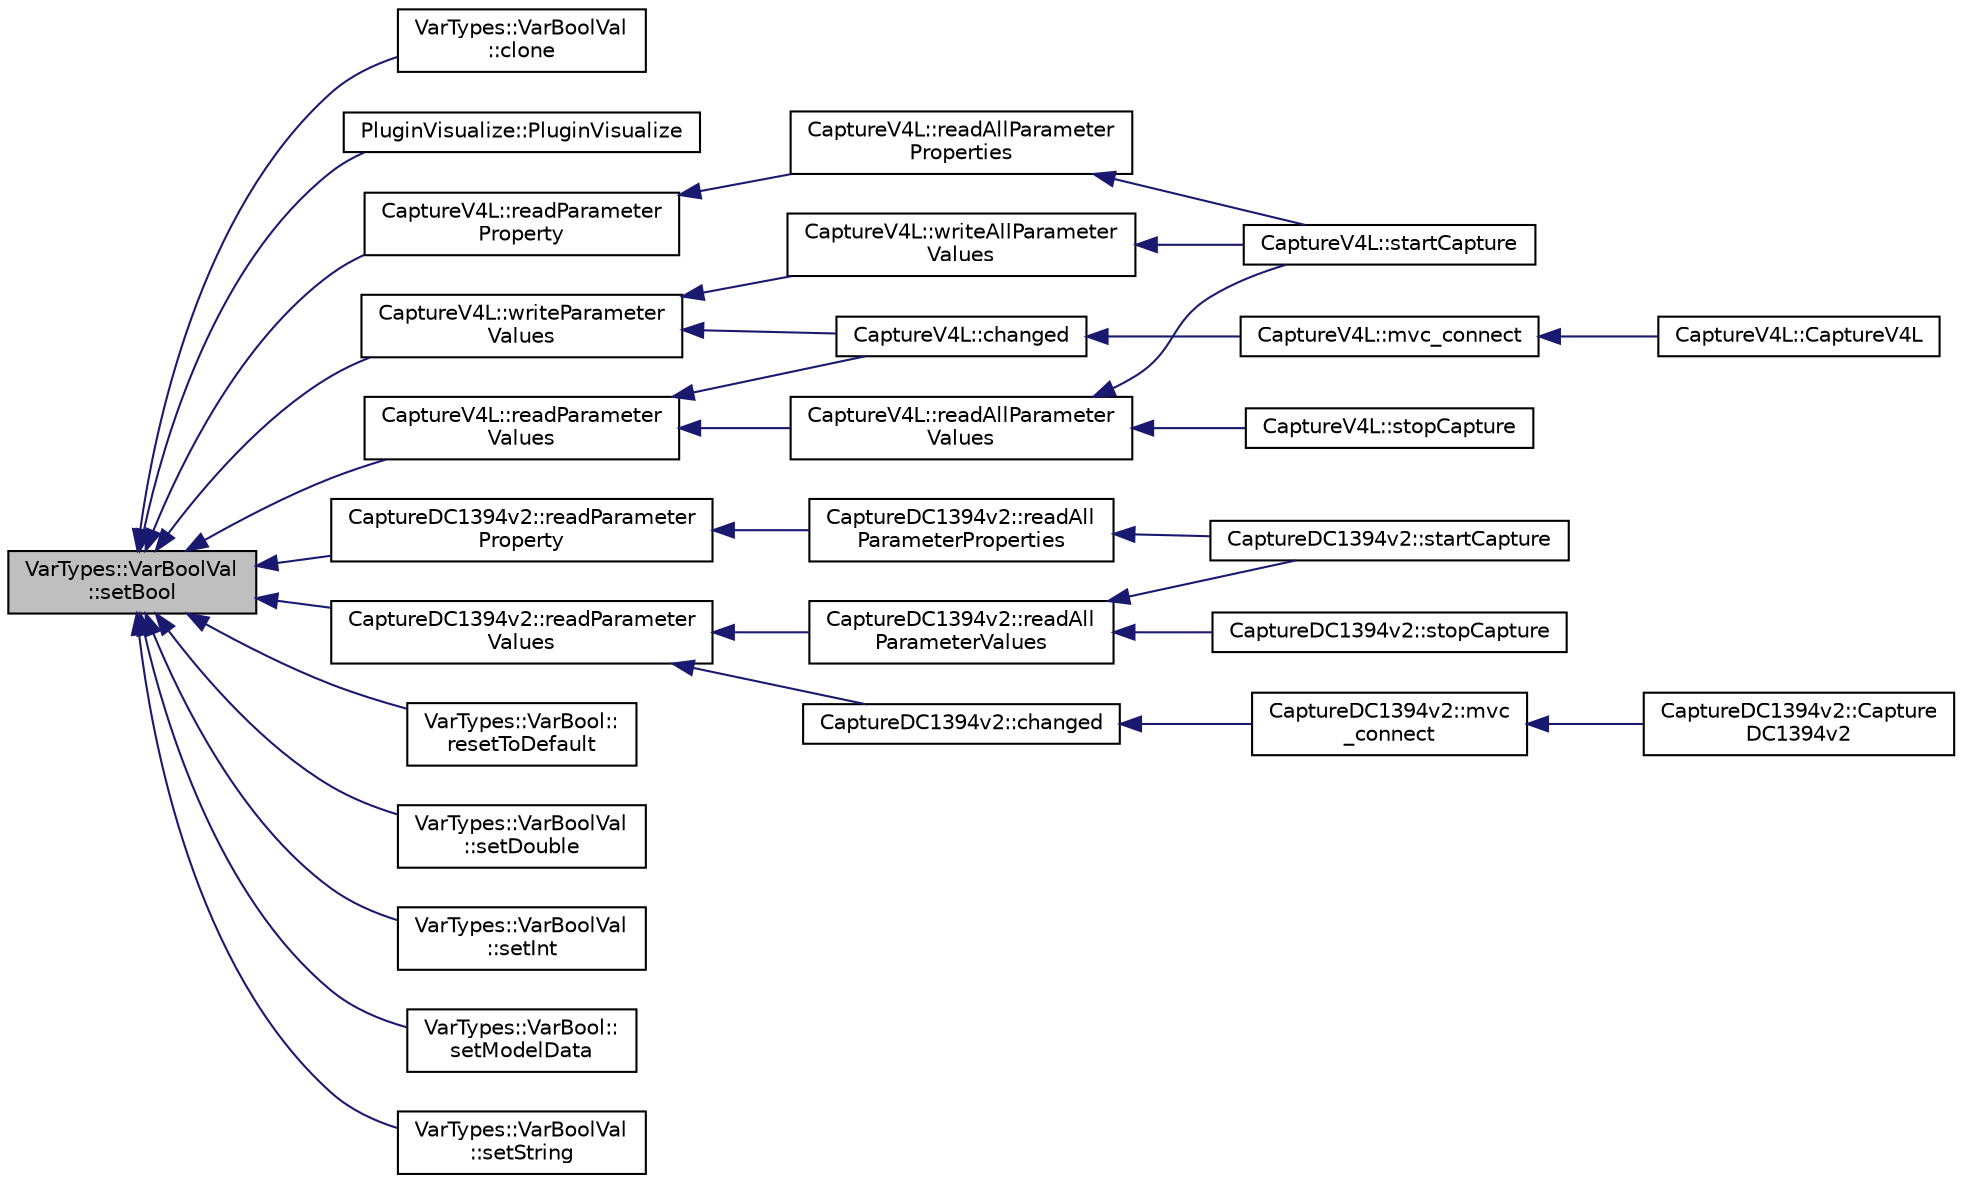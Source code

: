 digraph "VarTypes::VarBoolVal::setBool"
{
 // INTERACTIVE_SVG=YES
  edge [fontname="Helvetica",fontsize="10",labelfontname="Helvetica",labelfontsize="10"];
  node [fontname="Helvetica",fontsize="10",shape=record];
  rankdir="LR";
  Node1 [label="VarTypes::VarBoolVal\l::setBool",height=0.2,width=0.4,color="black", fillcolor="grey75", style="filled", fontcolor="black"];
  Node1 -> Node2 [dir="back",color="midnightblue",fontsize="10",style="solid",fontname="Helvetica"];
  Node2 [label="VarTypes::VarBoolVal\l::clone",height=0.2,width=0.4,color="black", fillcolor="white", style="filled",URL="$d8/d0a/class_var_types_1_1_var_bool_val.html#a90fdadf6a693c6574c8c8f8d6fdb8b28"];
  Node1 -> Node3 [dir="back",color="midnightblue",fontsize="10",style="solid",fontname="Helvetica"];
  Node3 [label="PluginVisualize::PluginVisualize",height=0.2,width=0.4,color="black", fillcolor="white", style="filled",URL="$db/d09/class_plugin_visualize.html#ae1cd93f3af695d5a111b860c301abfe2"];
  Node1 -> Node4 [dir="back",color="midnightblue",fontsize="10",style="solid",fontname="Helvetica"];
  Node4 [label="CaptureV4L::readParameter\lProperty",height=0.2,width=0.4,color="black", fillcolor="white", style="filled",URL="$d8/d36/class_capture_v4_l.html#a6e5bbb2219f75bb0e1efa54611a82a3d"];
  Node4 -> Node5 [dir="back",color="midnightblue",fontsize="10",style="solid",fontname="Helvetica"];
  Node5 [label="CaptureV4L::readAllParameter\lProperties",height=0.2,width=0.4,color="black", fillcolor="white", style="filled",URL="$d8/d36/class_capture_v4_l.html#a4cbafb341ff4c87805d098868be36982"];
  Node5 -> Node6 [dir="back",color="midnightblue",fontsize="10",style="solid",fontname="Helvetica"];
  Node6 [label="CaptureV4L::startCapture",height=0.2,width=0.4,color="black", fillcolor="white", style="filled",URL="$d8/d36/class_capture_v4_l.html#a8ef5f5e7d9613e4363b38985327f0419",tooltip="Initialize the interface and start capture. "];
  Node1 -> Node7 [dir="back",color="midnightblue",fontsize="10",style="solid",fontname="Helvetica"];
  Node7 [label="CaptureDC1394v2::readParameter\lProperty",height=0.2,width=0.4,color="black", fillcolor="white", style="filled",URL="$d9/db2/class_capture_d_c1394v2.html#afb7ded75362a0269c5d7f837671d84a3"];
  Node7 -> Node8 [dir="back",color="midnightblue",fontsize="10",style="solid",fontname="Helvetica"];
  Node8 [label="CaptureDC1394v2::readAll\lParameterProperties",height=0.2,width=0.4,color="black", fillcolor="white", style="filled",URL="$d9/db2/class_capture_d_c1394v2.html#a5e9f11c4c9ad3e9d218845ea79669227"];
  Node8 -> Node9 [dir="back",color="midnightblue",fontsize="10",style="solid",fontname="Helvetica"];
  Node9 [label="CaptureDC1394v2::startCapture",height=0.2,width=0.4,color="black", fillcolor="white", style="filled",URL="$d9/db2/class_capture_d_c1394v2.html#aa5de4131abf2ec1629ed290e1731c496",tooltip="Initialize the interface and start capture. "];
  Node1 -> Node10 [dir="back",color="midnightblue",fontsize="10",style="solid",fontname="Helvetica"];
  Node10 [label="CaptureV4L::readParameter\lValues",height=0.2,width=0.4,color="black", fillcolor="white", style="filled",URL="$d8/d36/class_capture_v4_l.html#a446168ca5f7a66eb96d7da1b095e9875"];
  Node10 -> Node11 [dir="back",color="midnightblue",fontsize="10",style="solid",fontname="Helvetica"];
  Node11 [label="CaptureV4L::changed",height=0.2,width=0.4,color="black", fillcolor="white", style="filled",URL="$d8/d36/class_capture_v4_l.html#a9033ff464396574cc37c5a6a75e81d1e"];
  Node11 -> Node12 [dir="back",color="midnightblue",fontsize="10",style="solid",fontname="Helvetica"];
  Node12 [label="CaptureV4L::mvc_connect",height=0.2,width=0.4,color="black", fillcolor="white", style="filled",URL="$d8/d36/class_capture_v4_l.html#a694a5545fce5a0c02e7e09db6eb5431d"];
  Node12 -> Node13 [dir="back",color="midnightblue",fontsize="10",style="solid",fontname="Helvetica"];
  Node13 [label="CaptureV4L::CaptureV4L",height=0.2,width=0.4,color="black", fillcolor="white", style="filled",URL="$d8/d36/class_capture_v4_l.html#a60e140b264be90f6029fc874c57cb6b1"];
  Node10 -> Node14 [dir="back",color="midnightblue",fontsize="10",style="solid",fontname="Helvetica"];
  Node14 [label="CaptureV4L::readAllParameter\lValues",height=0.2,width=0.4,color="black", fillcolor="white", style="filled",URL="$d8/d36/class_capture_v4_l.html#ac58d2fa318d01e96767a5275fb770ae1"];
  Node14 -> Node6 [dir="back",color="midnightblue",fontsize="10",style="solid",fontname="Helvetica"];
  Node14 -> Node15 [dir="back",color="midnightblue",fontsize="10",style="solid",fontname="Helvetica"];
  Node15 [label="CaptureV4L::stopCapture",height=0.2,width=0.4,color="black", fillcolor="white", style="filled",URL="$d8/d36/class_capture_v4_l.html#a313d666c787b2b307416d9221cfda1c4",tooltip="Stop Capture. "];
  Node1 -> Node16 [dir="back",color="midnightblue",fontsize="10",style="solid",fontname="Helvetica"];
  Node16 [label="CaptureDC1394v2::readParameter\lValues",height=0.2,width=0.4,color="black", fillcolor="white", style="filled",URL="$d9/db2/class_capture_d_c1394v2.html#ad393401efc2065c27cd094d1e44e38e6"];
  Node16 -> Node17 [dir="back",color="midnightblue",fontsize="10",style="solid",fontname="Helvetica"];
  Node17 [label="CaptureDC1394v2::changed",height=0.2,width=0.4,color="black", fillcolor="white", style="filled",URL="$d9/db2/class_capture_d_c1394v2.html#a6d69748c8c223923dd7b19e0fd126a36"];
  Node17 -> Node18 [dir="back",color="midnightblue",fontsize="10",style="solid",fontname="Helvetica"];
  Node18 [label="CaptureDC1394v2::mvc\l_connect",height=0.2,width=0.4,color="black", fillcolor="white", style="filled",URL="$d9/db2/class_capture_d_c1394v2.html#a4dd2211f320a3512c8f0e613f59534fa"];
  Node18 -> Node19 [dir="back",color="midnightblue",fontsize="10",style="solid",fontname="Helvetica"];
  Node19 [label="CaptureDC1394v2::Capture\lDC1394v2",height=0.2,width=0.4,color="black", fillcolor="white", style="filled",URL="$d9/db2/class_capture_d_c1394v2.html#afc4a4932dd688dcbf070324ed3df3f93"];
  Node16 -> Node20 [dir="back",color="midnightblue",fontsize="10",style="solid",fontname="Helvetica"];
  Node20 [label="CaptureDC1394v2::readAll\lParameterValues",height=0.2,width=0.4,color="black", fillcolor="white", style="filled",URL="$d9/db2/class_capture_d_c1394v2.html#ab7938b9ad29338d70c4770fa1155cd8d"];
  Node20 -> Node9 [dir="back",color="midnightblue",fontsize="10",style="solid",fontname="Helvetica"];
  Node20 -> Node21 [dir="back",color="midnightblue",fontsize="10",style="solid",fontname="Helvetica"];
  Node21 [label="CaptureDC1394v2::stopCapture",height=0.2,width=0.4,color="black", fillcolor="white", style="filled",URL="$d9/db2/class_capture_d_c1394v2.html#a134af9830a3320a239b0c8f14b2adc07",tooltip="Stop Capture. "];
  Node1 -> Node22 [dir="back",color="midnightblue",fontsize="10",style="solid",fontname="Helvetica"];
  Node22 [label="VarTypes::VarBool::\lresetToDefault",height=0.2,width=0.4,color="black", fillcolor="white", style="filled",URL="$dc/da5/class_var_types_1_1_var_bool.html#a8cafa53e3cbbc6114c11a13d9756663f"];
  Node1 -> Node23 [dir="back",color="midnightblue",fontsize="10",style="solid",fontname="Helvetica"];
  Node23 [label="VarTypes::VarBoolVal\l::setDouble",height=0.2,width=0.4,color="black", fillcolor="white", style="filled",URL="$d8/d0a/class_var_types_1_1_var_bool_val.html#a2d2ef7d79925b456dc0731dba90723d7",tooltip="will set this to true if the value is 1.0 or false otherwise "];
  Node1 -> Node24 [dir="back",color="midnightblue",fontsize="10",style="solid",fontname="Helvetica"];
  Node24 [label="VarTypes::VarBoolVal\l::setInt",height=0.2,width=0.4,color="black", fillcolor="white", style="filled",URL="$d8/d0a/class_var_types_1_1_var_bool_val.html#a8ef69d39119d51bcbde2b6cc6b5b3b29",tooltip="will set this to true if the value is 1 or false otherwise "];
  Node1 -> Node25 [dir="back",color="midnightblue",fontsize="10",style="solid",fontname="Helvetica"];
  Node25 [label="VarTypes::VarBool::\lsetModelData",height=0.2,width=0.4,color="black", fillcolor="white", style="filled",URL="$dc/da5/class_var_types_1_1_var_bool.html#ab7994f1fabedd536987f392cd509df5c"];
  Node1 -> Node26 [dir="back",color="midnightblue",fontsize="10",style="solid",fontname="Helvetica"];
  Node26 [label="VarTypes::VarBoolVal\l::setString",height=0.2,width=0.4,color="black", fillcolor="white", style="filled",URL="$d8/d0a/class_var_types_1_1_var_bool_val.html#a2fdcec3bdf37c3d8360aaa0d8e12b074",tooltip="will set this to true if the string is \"true\" or false otherwise "];
  Node1 -> Node27 [dir="back",color="midnightblue",fontsize="10",style="solid",fontname="Helvetica"];
  Node27 [label="CaptureV4L::writeParameter\lValues",height=0.2,width=0.4,color="black", fillcolor="white", style="filled",URL="$d8/d36/class_capture_v4_l.html#aef5391cb6afe25e055a0366db18a6dff"];
  Node27 -> Node11 [dir="back",color="midnightblue",fontsize="10",style="solid",fontname="Helvetica"];
  Node27 -> Node28 [dir="back",color="midnightblue",fontsize="10",style="solid",fontname="Helvetica"];
  Node28 [label="CaptureV4L::writeAllParameter\lValues",height=0.2,width=0.4,color="black", fillcolor="white", style="filled",URL="$d8/d36/class_capture_v4_l.html#a89c750c07c34b351e90f3777d59b8c32"];
  Node28 -> Node6 [dir="back",color="midnightblue",fontsize="10",style="solid",fontname="Helvetica"];
}
